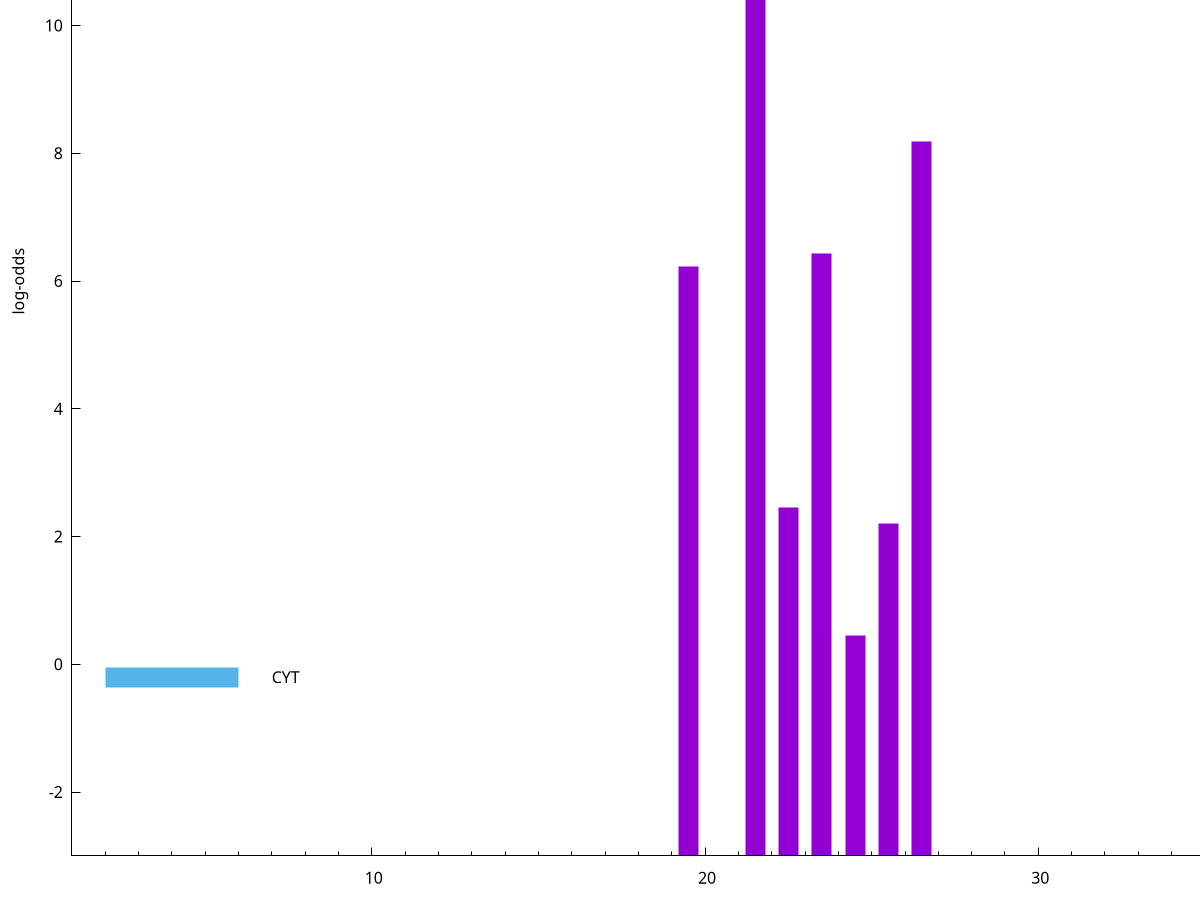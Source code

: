 set title "LipoP predictions for SRR3987128.gff"
set size 2., 1.4
set xrange [1:70] 
set mxtics 10
set yrange [-3:15]
set y2range [0:18]
set ylabel "log-odds"
set term postscript eps color solid "Helvetica" 30
set output "SRR3987128.gff66.eps"
set arrow from 2,12.9506 to 6,12.9506 nohead lt 1 lw 20
set label "SpI" at 7,12.9506
set arrow from 2,-0.200913 to 6,-0.200913 nohead lt 3 lw 20
set label "CYT" at 7,-0.200913
set arrow from 2,12.9506 to 6,12.9506 nohead lt 1 lw 20
set label "SpI" at 7,12.9506
# NOTE: The scores below are the log-odds scores with the threshold
# NOTE: subtracted (a hack to make gnuplot make the histogram all
# NOTE: look nice).
plot "-" axes x1y2 title "" with impulses lt 1 lw 20
21.500000 15.863200
26.500000 11.193160
23.500000 9.429870
19.500000 9.223940
22.500000 5.448590
25.500000 5.206220
24.500000 3.449201
e
exit
